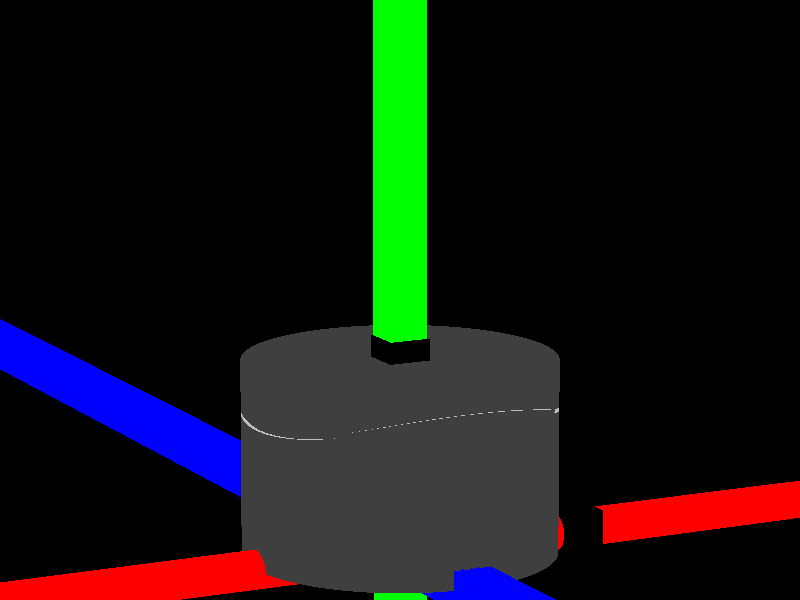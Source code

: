 #include "colors.inc" 
#include "shapes.inc"
#include "woods.inc"
#include "metals.inc"
#include "stones.inc"
#include "textures.inc"

camera{
  location <-10,6,-20> 
  //location<-4,-2,-2> 
  //location <10 + (10 * clock), 0, 0>
  look_at<0,1.3,0>
  //look_at<0,5,0>
  angle 10
} 
 
light_source{<-1,20,-20> color 2*White}
light_source{<1,20,20> color 2*White}

difference{ // part1 (under parts)
	
	union{ 
		object{ // bottom parts
			cylinder{<0,0,0>,<0,0,0.1>,0.8
			pigment{ color Gray05}
			rotate<-90,0,0>
			}
		}
		
		difference{ // under wave
			object{
				cylinder{<0,0,0>,<0,0,0.86>,0.8
				pigment{ color Gray05 }
				rotate < 90, 0, 0 >
				}
			}
			
			prism {
				cubic_spline
				linear_sweep
				-1.0,	//Base height
				1.0,	//Top height
				17
				<0.35965, 0.51686>,
				<-3.59274, 1.66471>,
				<-4.74599, 1.85715>,
				<-5.92490, 2.14119>,
				<-5.72707, 4.99105>,
				<-3.70729, 5.82934>,
				<-0.01375, 5.48452>,
				<5.62875, 5.93476>,
				<4.99496, 4.48669>,
				<2.21385, 2.10745>,
				<1.00840, -0.00629>,
				<0.39413, -0.99406>,
				<-0.38689, -1.00627>,
				<-0.99924, -0.01194>,
				<-1.70232, 1.14897>,
				<-3.59274, 1.66471>,
				<-0.17807, 0.40875>
				sturm
				texture {
					pigment { rgb <0.5, 0.5, 0.5> }
				}
				rotate<90,0,180>
				translate<0,-0.3,0>
				scale<1,0.2,1>
			}
			translate<0,1,0>
		}
		
		difference{ // top wave
			object{
				cylinder{<0,0,-3>,<0,0,3>,0.8
					pigment{ color Gray05 }
					rotate < 90, 0, 0 >
				}
			}
			
			union{
				difference{
					object{
						Cube
     		 				pigment{ color Gray05 }
						scale <0.99,2,0.99>
     						translate<0,-1.5,0>
					}

					prism {
						cubic_spline
						linear_sweep
						-1.0,	//Base height
						1.0,	//Top height
						17
						<0.35965, 0.51686>,
						<-3.59274, 1.66471>,
						<-4.74599, 1.85715>,
						<-5.92490, 2.14119>,
						<-5.72707, 4.99105>,
						<-3.70729, 5.82934>,
						<-0.01375, 5.48452>,
						<5.62875, 5.93476>,
						<4.99496, 4.48669>,
						<2.21385, 2.10745>,
						<1.00840, -0.00629>,
						<0.39413, -0.99406>,
						<-0.38689, -1.00627>,
						<-0.99924, -0.01194>,
						<-1.70232, 1.14897>,
						<-3.59274, 1.66471>,
						<-0.17807, 0.40875>
						sturm
						texture {
							pigment { rgb <0.5, 0.5, 0.5> }
						}
						rotate<90,0,180>
						translate<0,-0.3,0>
						scale<1,0.2,1>
					}
				}
			}
			translate<0,1.05,0>
			rotate<0,180,0>
			translate<0,-0.03,0>
		}
		
		object{ // ziku
			cylinder{<0,0,0>,<0,0,3>,0.78
				pigment{ color Gray05 }
				rotate < -90, 0, 0 >
			}
		}
		
		rotate <0,90,0>
	}		
			
	object{
		cylinder{<0,0,0>,<0,0,5>,1
			pigment{color Gray05}
			rotate<-90,0,0>
			translate<0,1,0>
		}
	}
}		


///* Gizmo
union{
  object{
    Sphere
      pigment{ color Red }
      scale 10*x
      scale 0.1*y
      scale 0.1*z
  }
  object{
  	Cube
  	  pigment{ color Black }
  	  scale 0.11
  	  translate <1,0,0> 
  }
  object{
    Cube
      pigment{ color Green }
      scale 0.1*x
      scale 10*y
      scale 0.1*z
      rotate 90*y
  }
    object{
  	Cube
  	  pigment{ color Black }
  	  scale 0.11
  	  translate <0,1,0> 
  }
  object{
    Cube
      pigment{ color Blue }
      scale 0.1*x
      scale 0.1*y
      scale 10*z
      rotate 90*z
  }
    object{
  	Cube
  	  pigment{ color Black }
  	  scale 0.11
  	  translate <0,0,1> 
  }
}
// */




/* umaku_itteru_toriaezu
	difference{
		object{
		cylinder{<0,0,0>,<0,0,3>,0.8
		  pigment{ color Gray50 }
		  rotate < 90, 0, 0 >
		}
		}
prism {
	cubic_spline
	linear_sweep
	-1.0,	//Base height
	1.0,	//Top height
	14
	<0.29763, 0.20636>,
	<0.72470, -0.12955>,
	<1.00084, 0.37023>,
	<0.72443, 0.77971>,
	<-0.57516, 0.73413>,
	<-1.15700, 0.10302>,
	<-1.19235, -0.19968>,
	<-1.01420, -0.12543>,
	<-0.66994, 0.14935>,
	<-0.36342, 0.18499>,
	<-0.01255, -0.00803>,
	<0.36875, -0.18885>,
	<0.72470, -0.12955>,
	<0.53869, 0.12082>
	sturm
	texture {
		pigment { rgb <0.5, 0.5, 0.5> }
	}
	rotate<90,0,180>
	translate<0,-0.3,0>
	scale<1,0.7,1>
}

translate<0,1,0>
rotate<0,15,0>
      }	
      
    
      difference{
		object{
			cylinder{<0,0,0>,<0,0,3>,0.8
			  pigment{ color Gray50 }
			  rotate < 90, 0, 0 >
			}
		}

prism {
	cubic_spline
	linear_sweep
	-1.0,	//Base height
	1.0,	//Top height
	14
	<0.29763, 0.20636>,
	<0.72470, -0.12955>,
	<1.00084, 0.37023>,
	<0.72443, 0.77971>,
	<-0.57516, 0.73413>,
	<-1.15700, 0.10302>,
	<-1.19235, -0.19968>,
	<-1.01420, -0.12543>,
	<-0.66994, 0.14935>,
	<-0.36342, 0.18499>,
	<-0.01255, -0.00803>,
	<0.36875, -0.18885>,
	<0.72470, -0.12955>,
	<0.53869, 0.12082>
	sturm
	texture {
		pigment { rgb <0.5, 0.5, 0.5> }
	}
	rotate<90,0,180>
	translate<0,-0.3,0>
	scale<1,0.7,1>
}
		translate<0,1,0>
		rotate<180,195,0>
		translate<0,1.6,0>
      }
*/      

      
    